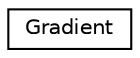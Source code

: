 digraph "Graphical Class Hierarchy"
{
 // LATEX_PDF_SIZE
  edge [fontname="Helvetica",fontsize="10",labelfontname="Helvetica",labelfontsize="10"];
  node [fontname="Helvetica",fontsize="10",shape=record];
  rankdir="LR";
  Node0 [label="Gradient",height=0.2,width=0.4,color="black", fillcolor="white", style="filled",URL="$structGradient.html",tooltip=" "];
}
